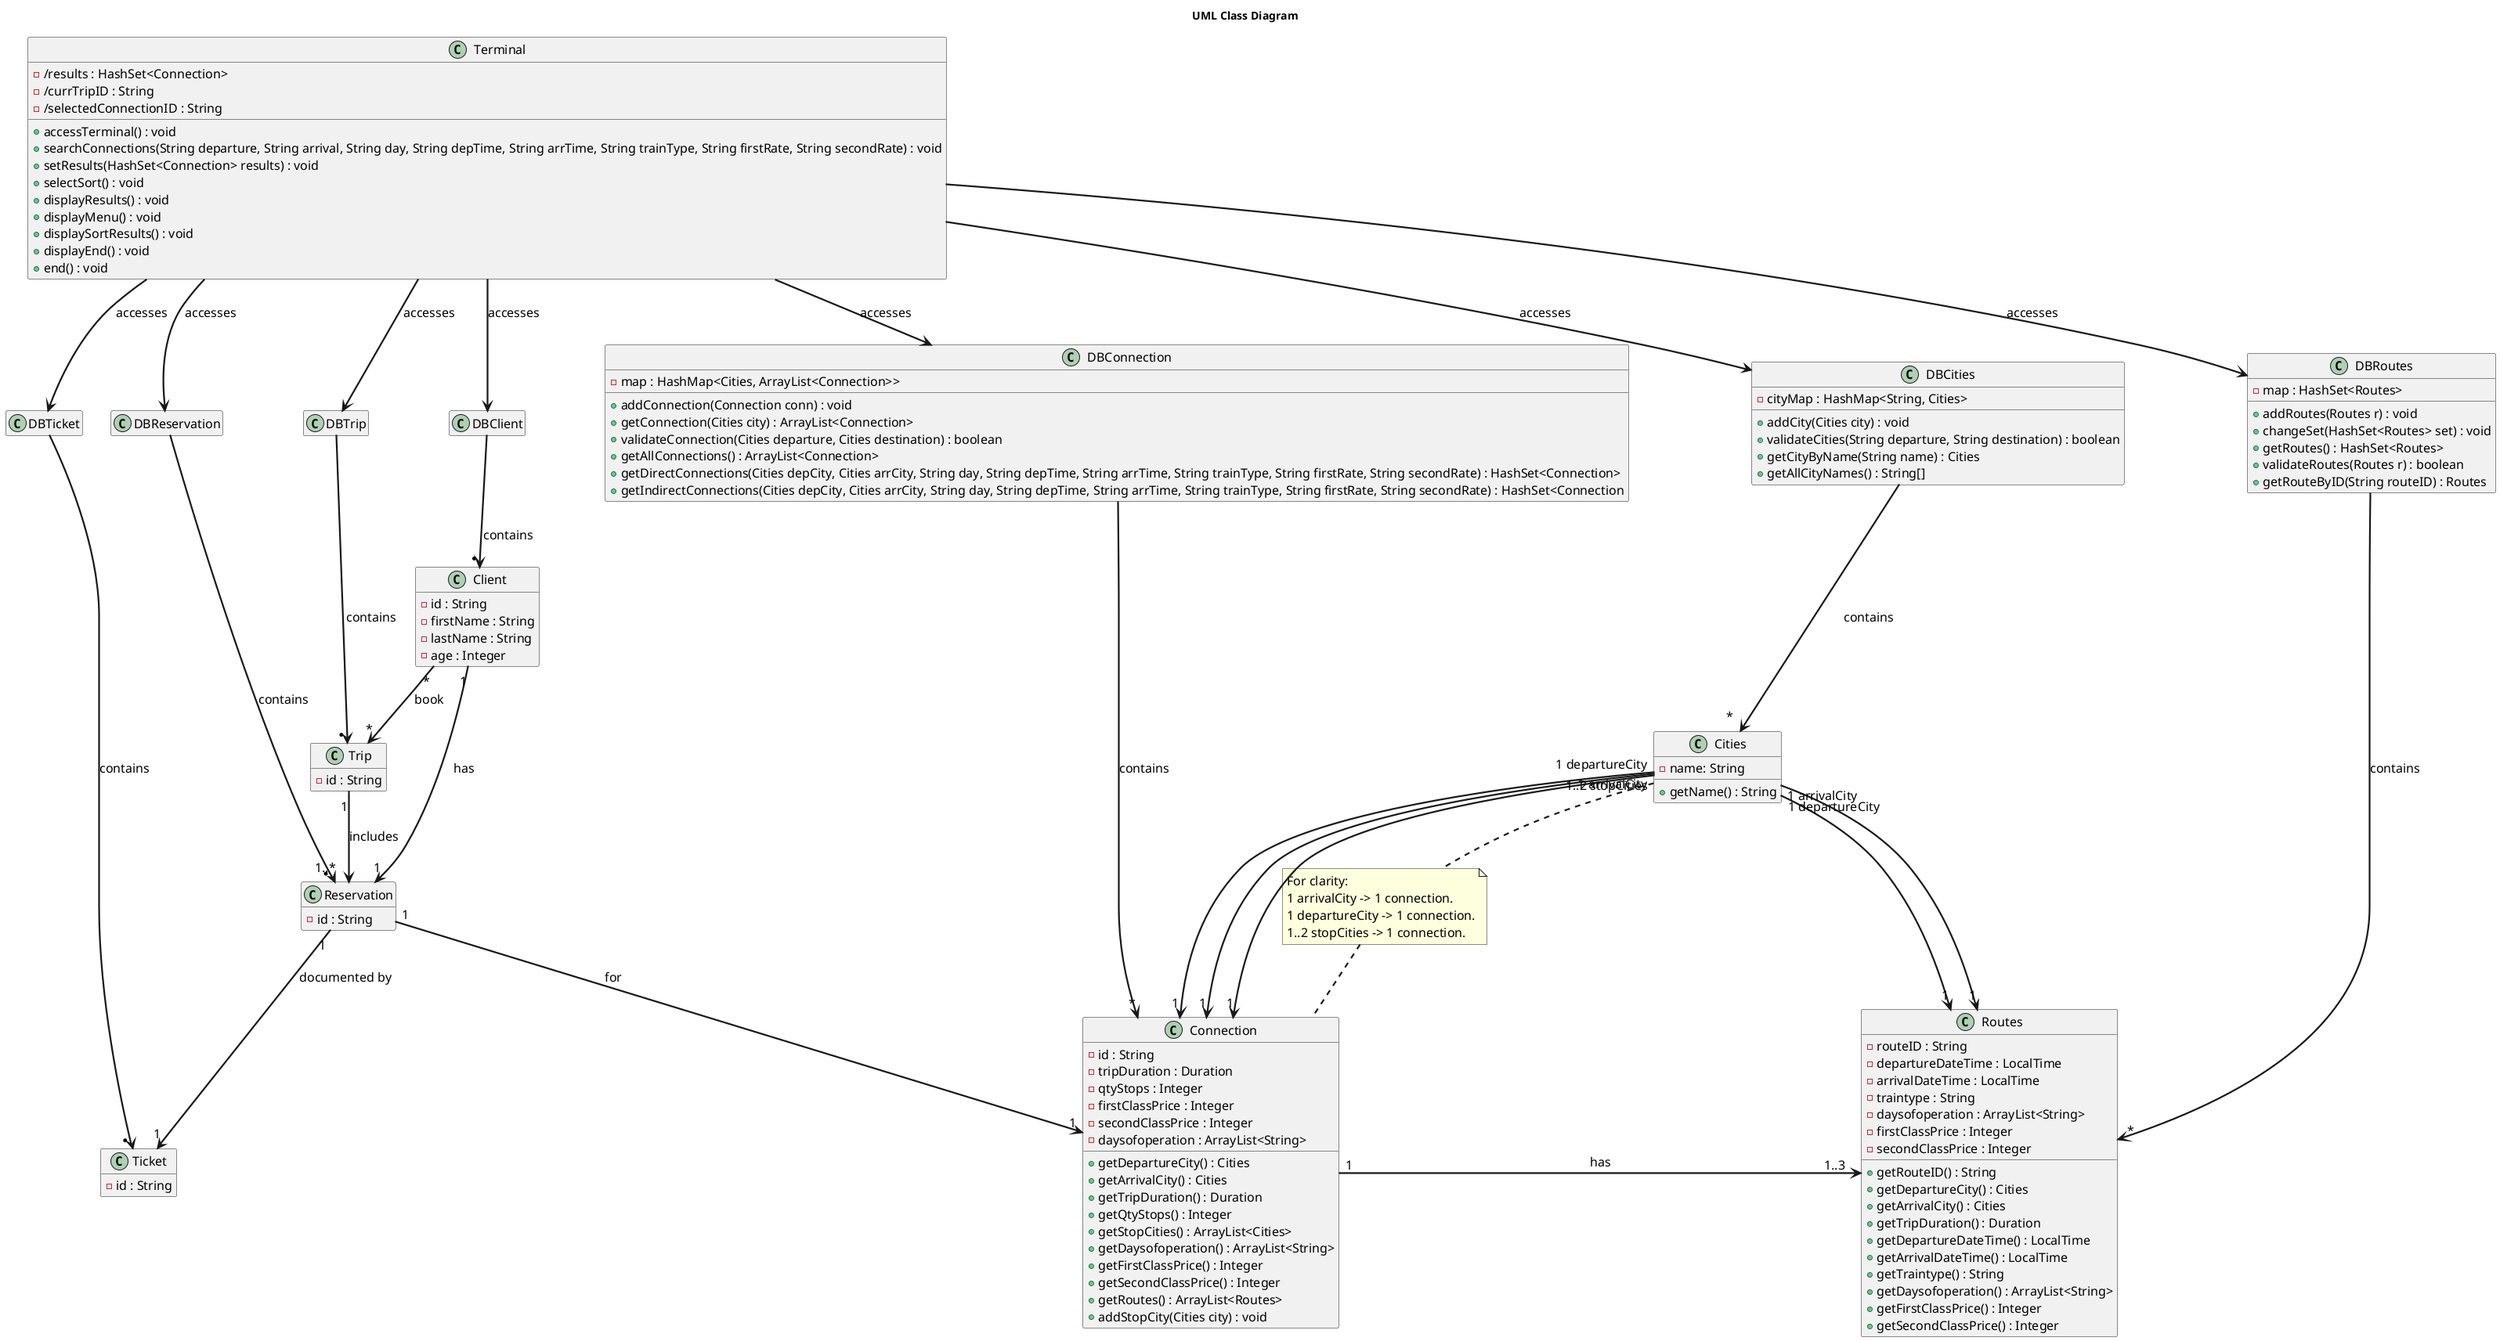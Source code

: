 @startuml Class Diagram
skinparam DefaultFontName Arial
skinparam DefaultFontSize 16
skinparam DefaultFontStyle bold
skinparam ArrowThickness 2.2
title UML Class Diagram
hide empty members

class "Terminal" as terminal {
    - /results : HashSet<Connection>
    - /currTripID : String
    - /selectedConnectionID : String
    + accessTerminal() : void
    + searchConnections(String departure, String arrival, String day, String depTime, String arrTime, String trainType, String firstRate, String secondRate) : void
    + setResults(HashSet<Connection> results) : void
    + selectSort() : void
    + displayResults() : void
    + displayMenu() : void
    + displaySortResults() : void
    + displayEnd() : void
    + end() : void
}
class "DBRoutes" as DBRoutes {
    - map : HashSet<Routes>
    + addRoutes(Routes r) : void
    + changeSet(HashSet<Routes> set) : void
    + getRoutes() : HashSet<Routes>
    + validateRoutes(Routes r) : boolean
    + getRouteByID(String routeID) : Routes
}

class "DBConnection" as DBConnection {
    - map : HashMap<Cities, ArrayList<Connection>>
    + addConnection(Connection conn) : void
    + getConnection(Cities city) : ArrayList<Connection>
    + validateConnection(Cities departure, Cities destination) : boolean
    + getAllConnections() : ArrayList<Connection>
    + getDirectConnections(Cities depCity, Cities arrCity, String day, String depTime, String arrTime, String trainType, String firstRate, String secondRate) : HashSet<Connection>
    + getIndirectConnections(Cities depCity, Cities arrCity, String day, String depTime, String arrTime, String trainType, String firstRate, String secondRate) : HashSet<Connection
}

class "DBCities" as DBCities {
    - cityMap : HashMap<String, Cities>
    + addCity(Cities city) : void
    + validateCities(String departure, String destination) : boolean
    + getCityByName(String name) : Cities
    + getAllCityNames() : String[]
}

class "Routes" as routes {
    - routeID : String
    - departureDateTime : LocalTime
    - arrivalDateTime : LocalTime
    - traintype : String
    - daysofoperation : ArrayList<String>
    - firstClassPrice : Integer
    - secondClassPrice : Integer
    +getRouteID() : String
    +getDepartureCity() : Cities
    +getArrivalCity() : Cities
    +getTripDuration() : Duration
    +getDepartureDateTime() : LocalTime
    +getArrivalDateTime() : LocalTime
    +getTraintype() : String
    +getDaysofoperation() : ArrayList<String>
    +getFirstClassPrice() : Integer
    +getSecondClassPrice() : Integer
}
 
class "Connection" as connection {
    - id : String
    - tripDuration : Duration
    - qtyStops : Integer
    - firstClassPrice : Integer
    - secondClassPrice : Integer
    - daysofoperation : ArrayList<String>
    +getDepartureCity() : Cities
    +getArrivalCity() : Cities
    +getTripDuration() : Duration
    +getQtyStops() : Integer
    +getStopCities() : ArrayList<Cities>
    +getDaysofoperation() : ArrayList<String>
    +getFirstClassPrice() : Integer
    +getSecondClassPrice() : Integer
    +getRoutes() : ArrayList<Routes>
    +addStopCity(Cities city) : void
}
class "Cities" as cities {
    - name: String
    +getName() : String
}
class "DBClient" as DBClient {}
class "Client" as client {
    - id : String
    - firstName : String
    - lastName : String
    - age : Integer
}
class "DBTrip" as DBTrip {}
class "Trip" as trip {
    - id : String
}
class "DBReservation" as DBReservation {}
class "Reservation" as reservation {
    - id : String
}
class "DBTicket" as DBTicket {}
class "Ticket" as ticket {
    - id : String
}

connection"*" <-up- DBConnection : "contains"
cities" *   "  <-up-  DBCities : "contains"
routes " *  " <-up-  DBRoutes : "contains"
DBClient  -down-> "* " client : "contains"
DBTrip    -down-> "* " trip : "contains"
DBReservation -down-> "* " reservation : "contains"
DBTicket  -down-> "* " ticket : "contains"

DBConnection  -[hidden]> DBCities: "acces             ses"
DBCities  -[hidden]> DBRoutes: "acces             ses"
DBClient -[hidden]> DBConnection: "accesses"
DBReservation -[hidden]> DBTrip: "accesses"
DBTrip -[hidden]> DBClient: "accesses"
DBTicket -[hidden]> DBTrip: "accesses"


routes"1..3   "  <-left- "1"connection : "has"

connection "1 departureCity" -[hidden]-> "1" cities: "acces                    ses"
cities "1 departureCity" -left-> "1" connection
note "For clarity:\n1 arrivalCity -> 1 connection.\n1 departureCity -> 1 connection.\n1..2 stopCities -> 1 connection." as N2
cities .. N2
N2 .. connection
connection "1 departureCity" -[hidden]-> "1" cities: "acces   sssssssss                 ses"
cities "1 arrivalCity" -left-> "1" connection
cities "1..2 stopCities" -left-> "1" connection


cities "1 departureCity" -[hidden]-> "1" routes: "acces                    ses"
cities "1 departureCity" -right-> "1" routes
cities "1 departureCity" -[hidden]-> "1" routes: "acces                    ses"
cities "1 arrivalCity" -right-> "1" routes

DBRoutes  <-up-  terminal : "accesses"

DBCities  <-up-  terminal : "accesses"

DBConnection  <-up-  terminal : "accesses"

DBClient  <-up- terminal : "accesses"

DBTrip  <-up- terminal : "accesses"

DBReservation  <-up- terminal : "accesses"

DBTicket  <-up- terminal : "accesses"

reservation "1" --> "1" ticket : "documented by"

reservation "1" --> "  1" connection : "for"

trip "1" --> "1..*   " reservation : "includes"

client "*" --> "*" trip : "book"

client "1" --> "1" reservation : "has"


@enduml